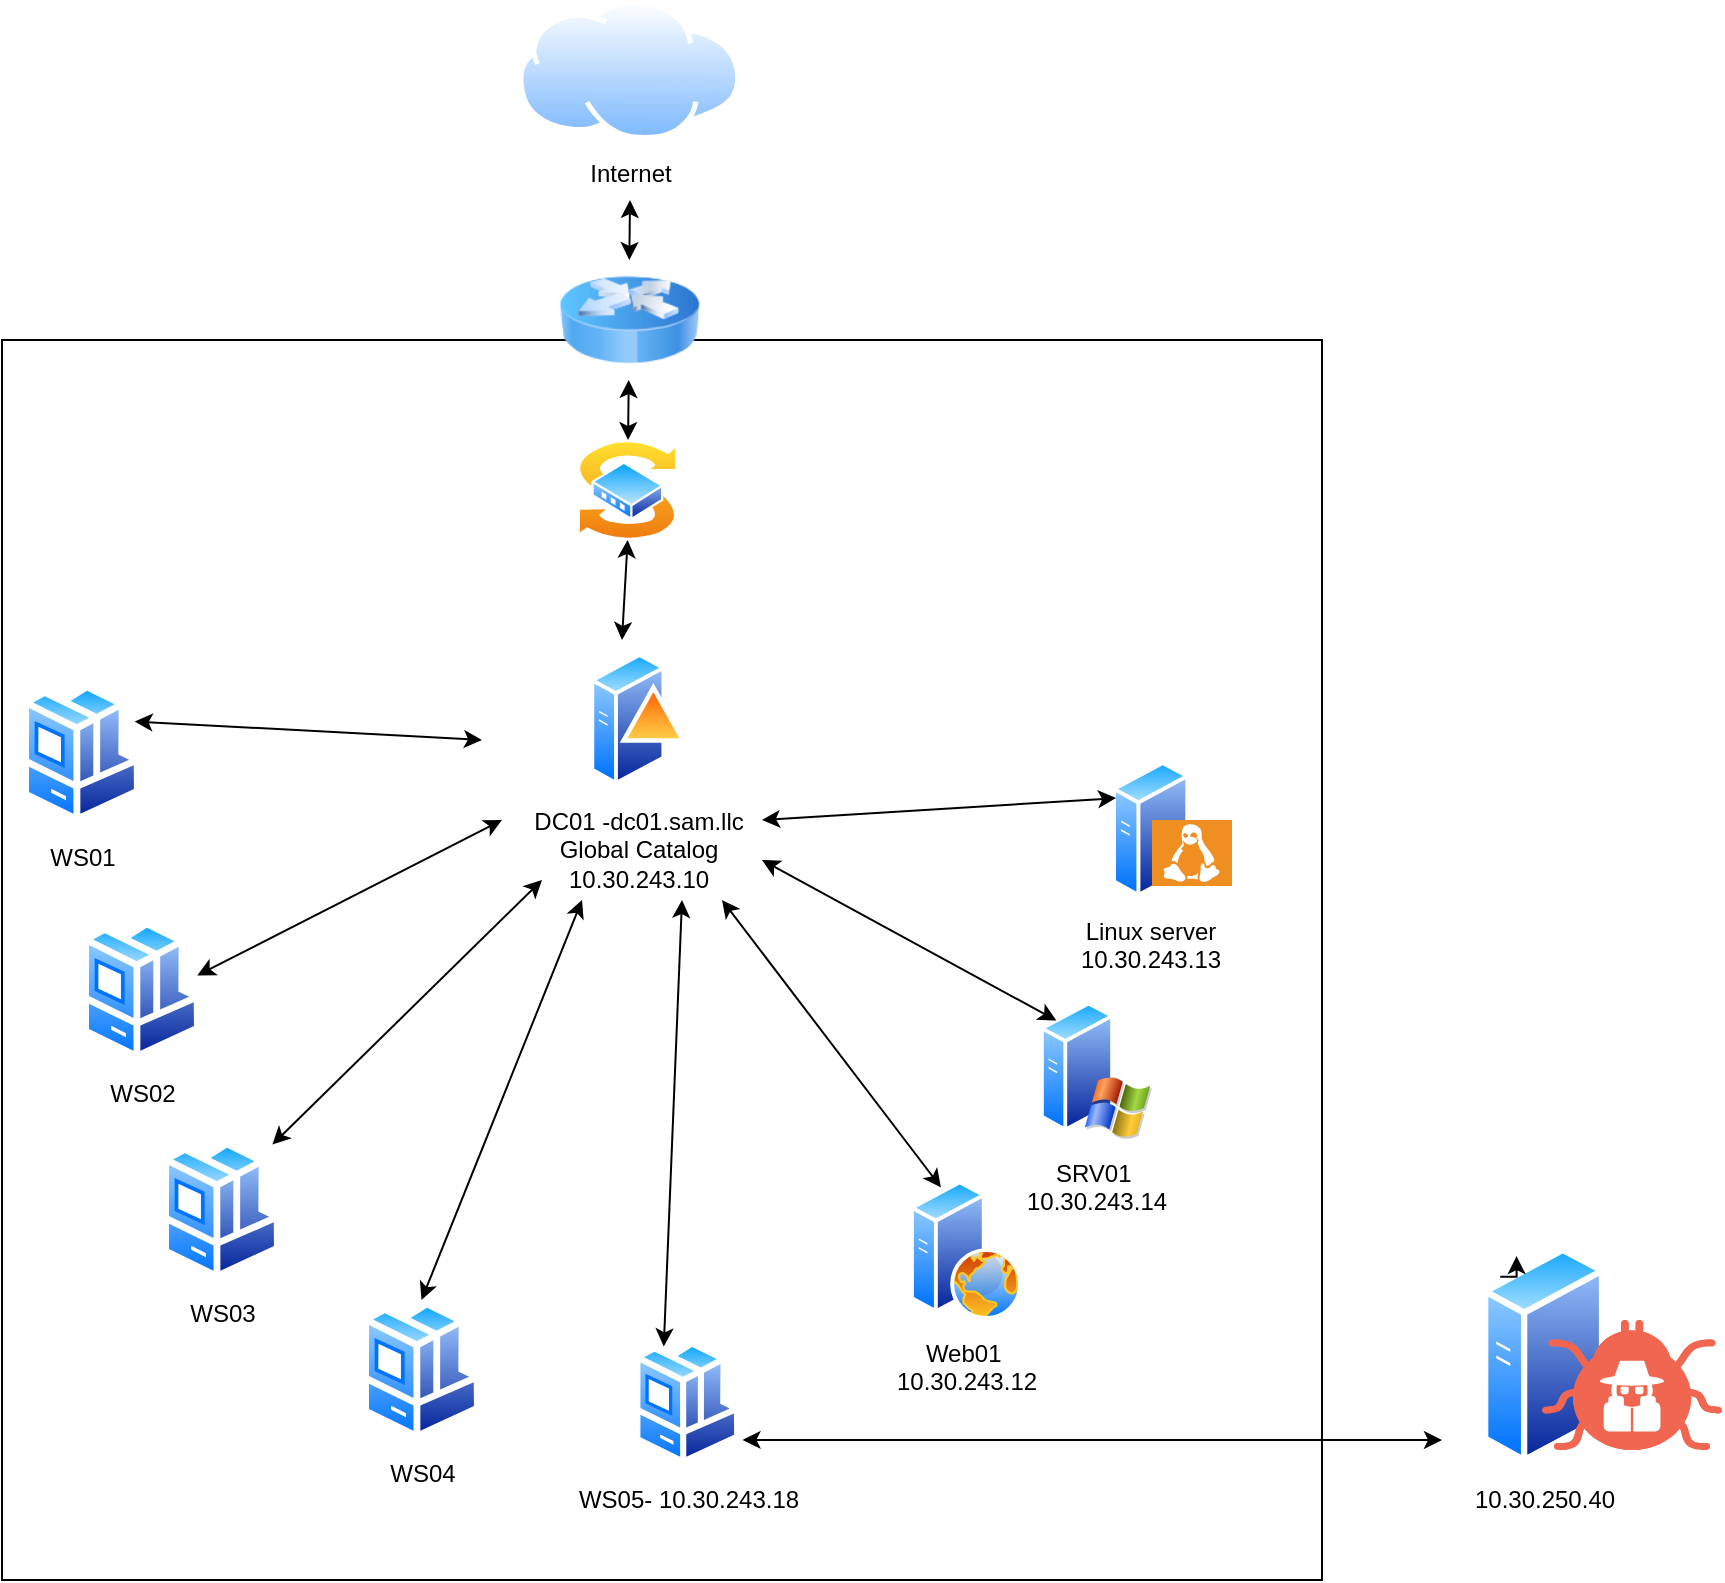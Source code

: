 <mxfile version="27.0.1">
  <diagram id="l8hXMBHkgcEJcSW0mbfh" name="Page-1">
    <mxGraphModel dx="1864" dy="696" grid="1" gridSize="10" guides="1" tooltips="1" connect="1" arrows="1" fold="1" page="1" pageScale="1" pageWidth="1169" pageHeight="827" math="0" shadow="0">
      <root>
        <mxCell id="0" />
        <mxCell id="1" parent="0" />
        <mxCell id="07V0SJCuCP9WHB_aUPou-1" value="DC01 -dc01.sam.llc&lt;div&gt;Global Catalog&lt;/div&gt;&lt;div&gt;10.30.243.10&lt;/div&gt;" style="image;aspect=fixed;perimeter=ellipsePerimeter;html=1;align=center;shadow=0;dashed=0;spacingTop=3;image=img/lib/active_directory/domain_controller.svg;" parent="1" vertex="1">
          <mxGeometry x="304.2" y="345" width="48.3" height="69" as="geometry" />
        </mxCell>
        <mxCell id="Dyzul8AylmX92G376tSa-7" value="&lt;div&gt;WS01&lt;/div&gt;&lt;div&gt;&lt;br&gt;&lt;/div&gt;" style="image;aspect=fixed;perimeter=ellipsePerimeter;html=1;align=center;shadow=0;dashed=0;spacingTop=3;image=img/lib/active_directory/workstation_client.svg;" parent="1" vertex="1">
          <mxGeometry x="20" y="361.5" width="59.5" height="70" as="geometry" />
        </mxCell>
        <mxCell id="Dyzul8AylmX92G376tSa-8" value="WS04" style="image;aspect=fixed;perimeter=ellipsePerimeter;html=1;align=center;shadow=0;dashed=0;spacingTop=3;image=img/lib/active_directory/workstation_client.svg;" parent="1" vertex="1">
          <mxGeometry x="190" y="670" width="59.5" height="70" as="geometry" />
        </mxCell>
        <mxCell id="Dyzul8AylmX92G376tSa-9" value="WS03" style="image;aspect=fixed;perimeter=ellipsePerimeter;html=1;align=center;shadow=0;dashed=0;spacingTop=3;image=img/lib/active_directory/workstation_client.svg;" parent="1" vertex="1">
          <mxGeometry x="90" y="590" width="59.51" height="70" as="geometry" />
        </mxCell>
        <mxCell id="Dyzul8AylmX92G376tSa-10" value="WS02" style="image;aspect=fixed;perimeter=ellipsePerimeter;html=1;align=center;shadow=0;dashed=0;spacingTop=3;image=img/lib/active_directory/workstation_client.svg;" parent="1" vertex="1">
          <mxGeometry x="50" y="480" width="59.51" height="70" as="geometry" />
        </mxCell>
        <mxCell id="Dyzul8AylmX92G376tSa-11" value="WS05- 10.30.243.18&lt;div&gt;&lt;br&gt;&lt;/div&gt;" style="image;aspect=fixed;perimeter=ellipsePerimeter;html=1;align=center;shadow=0;dashed=0;spacingTop=3;image=img/lib/active_directory/workstation_client.svg;" parent="1" vertex="1">
          <mxGeometry x="326.08" y="690" width="53.13" height="62.5" as="geometry" />
        </mxCell>
        <mxCell id="Dyzul8AylmX92G376tSa-13" value="Web01&amp;nbsp;&lt;div&gt;10.30.243.12&lt;div&gt;&lt;br&gt;&lt;/div&gt;&lt;/div&gt;" style="image;aspect=fixed;perimeter=ellipsePerimeter;html=1;align=center;shadow=0;dashed=0;spacingTop=3;image=img/lib/active_directory/web_server.svg;" parent="1" vertex="1">
          <mxGeometry x="464" y="610" width="56" height="70" as="geometry" />
        </mxCell>
        <mxCell id="0gUy5db2iox2PvPDTKhW-3" value="&lt;div&gt;SRV01&amp;nbsp;&lt;/div&gt;&lt;div&gt;10.30.243.14&lt;/div&gt;&lt;div&gt;&lt;br&gt;&lt;/div&gt;" style="image;aspect=fixed;perimeter=ellipsePerimeter;html=1;align=center;shadow=0;dashed=0;spacingTop=3;image=img/lib/active_directory/windows_server_2.svg;" parent="1" vertex="1">
          <mxGeometry x="529" y="520" width="56" height="70" as="geometry" />
        </mxCell>
        <mxCell id="J7TMBYNLolA9SviLK6Tb-7" value="" style="image;aspect=fixed;perimeter=ellipsePerimeter;html=1;align=center;shadow=0;dashed=0;spacingTop=3;image=img/lib/active_directory/switch.svg;" parent="1" vertex="1">
          <mxGeometry x="297.81" y="240" width="50" height="50" as="geometry" />
        </mxCell>
        <mxCell id="J7TMBYNLolA9SviLK6Tb-12" value="" style="endArrow=classic;startArrow=classic;html=1;rounded=0;" parent="1" source="J7TMBYNLolA9SviLK6Tb-7" target="J7TMBYNLolA9SviLK6Tb-6" edge="1">
          <mxGeometry width="50" height="50" relative="1" as="geometry">
            <mxPoint x="560" y="390" as="sourcePoint" />
            <mxPoint x="610" y="340" as="targetPoint" />
          </mxGeometry>
        </mxCell>
        <mxCell id="J7TMBYNLolA9SviLK6Tb-13" value="Linux server&lt;div&gt;10.30.243.13&lt;/div&gt;" style="image;aspect=fixed;perimeter=ellipsePerimeter;html=1;align=center;shadow=0;dashed=0;spacingTop=3;image=img/lib/active_directory/generic_server.svg;" parent="1" vertex="1">
          <mxGeometry x="565" y="400" width="38.64" height="69" as="geometry" />
        </mxCell>
        <mxCell id="Dyzul8AylmX92G376tSa-15" value="" style="shadow=0;dashed=0;html=1;strokeColor=none;fillColor=#EF8F21;labelPosition=center;verticalLabelPosition=bottom;verticalAlign=top;align=center;outlineConnect=0;shape=mxgraph.veeam.linux;" parent="1" vertex="1">
          <mxGeometry x="585" y="430" width="40" height="33" as="geometry" />
        </mxCell>
        <mxCell id="J7TMBYNLolA9SviLK6Tb-16" value="Internet" style="image;aspect=fixed;perimeter=ellipsePerimeter;html=1;align=center;shadow=0;dashed=0;spacingTop=3;image=img/lib/active_directory/internet_cloud.svg;" parent="1" vertex="1">
          <mxGeometry x="268.1" y="20" width="111.11" height="70" as="geometry" />
        </mxCell>
        <mxCell id="3M4dPkMK4fgBvt6_Ws8k-4" value="" style="endArrow=classic;startArrow=classic;html=1;rounded=0;exitX=1;exitY=0.25;exitDx=0;exitDy=0;" parent="1" source="Dyzul8AylmX92G376tSa-7" edge="1">
          <mxGeometry width="50" height="50" relative="1" as="geometry">
            <mxPoint x="570" y="480" as="sourcePoint" />
            <mxPoint x="250" y="390" as="targetPoint" />
          </mxGeometry>
        </mxCell>
        <mxCell id="3M4dPkMK4fgBvt6_Ws8k-5" value="" style="endArrow=classic;startArrow=classic;html=1;rounded=0;exitX=0.969;exitY=0.396;exitDx=0;exitDy=0;exitPerimeter=0;" parent="1" source="Dyzul8AylmX92G376tSa-10" edge="1">
          <mxGeometry width="50" height="50" relative="1" as="geometry">
            <mxPoint x="570" y="480" as="sourcePoint" />
            <mxPoint x="260" y="430" as="targetPoint" />
          </mxGeometry>
        </mxCell>
        <mxCell id="3M4dPkMK4fgBvt6_Ws8k-6" value="" style="endArrow=classic;startArrow=classic;html=1;rounded=0;exitX=0.25;exitY=0;exitDx=0;exitDy=0;" parent="1" source="Dyzul8AylmX92G376tSa-11" edge="1">
          <mxGeometry width="50" height="50" relative="1" as="geometry">
            <mxPoint x="570" y="480" as="sourcePoint" />
            <mxPoint x="350" y="470" as="targetPoint" />
          </mxGeometry>
        </mxCell>
        <mxCell id="3M4dPkMK4fgBvt6_Ws8k-7" value="" style="endArrow=classic;startArrow=classic;html=1;rounded=0;exitX=0.5;exitY=0;exitDx=0;exitDy=0;" parent="1" source="Dyzul8AylmX92G376tSa-8" edge="1">
          <mxGeometry width="50" height="50" relative="1" as="geometry">
            <mxPoint x="570" y="480" as="sourcePoint" />
            <mxPoint x="300" y="470" as="targetPoint" />
          </mxGeometry>
        </mxCell>
        <mxCell id="3M4dPkMK4fgBvt6_Ws8k-8" value="" style="endArrow=classic;startArrow=classic;html=1;rounded=0;exitX=0.927;exitY=0.033;exitDx=0;exitDy=0;exitPerimeter=0;" parent="1" source="Dyzul8AylmX92G376tSa-9" edge="1">
          <mxGeometry width="50" height="50" relative="1" as="geometry">
            <mxPoint x="570" y="480" as="sourcePoint" />
            <mxPoint x="280" y="460" as="targetPoint" />
          </mxGeometry>
        </mxCell>
        <mxCell id="3M4dPkMK4fgBvt6_Ws8k-10" value="" style="endArrow=classic;startArrow=classic;html=1;rounded=0;exitX=0.25;exitY=0;exitDx=0;exitDy=0;" parent="1" source="Dyzul8AylmX92G376tSa-13" edge="1">
          <mxGeometry width="50" height="50" relative="1" as="geometry">
            <mxPoint x="570" y="480" as="sourcePoint" />
            <mxPoint x="370" y="470" as="targetPoint" />
          </mxGeometry>
        </mxCell>
        <mxCell id="3M4dPkMK4fgBvt6_Ws8k-11" value="" style="endArrow=classic;startArrow=classic;html=1;rounded=0;exitX=0;exitY=0;exitDx=0;exitDy=0;" parent="1" source="0gUy5db2iox2PvPDTKhW-3" edge="1">
          <mxGeometry width="50" height="50" relative="1" as="geometry">
            <mxPoint x="570" y="480" as="sourcePoint" />
            <mxPoint x="390" y="450" as="targetPoint" />
          </mxGeometry>
        </mxCell>
        <mxCell id="3M4dPkMK4fgBvt6_Ws8k-12" value="" style="endArrow=classic;startArrow=classic;html=1;rounded=0;exitX=0;exitY=0.25;exitDx=0;exitDy=0;" parent="1" source="J7TMBYNLolA9SviLK6Tb-13" edge="1">
          <mxGeometry width="50" height="50" relative="1" as="geometry">
            <mxPoint x="570" y="480" as="sourcePoint" />
            <mxPoint x="390" y="430" as="targetPoint" />
          </mxGeometry>
        </mxCell>
        <mxCell id="3M4dPkMK4fgBvt6_Ws8k-21" value="" style="endArrow=classic;startArrow=classic;html=1;rounded=0;entryX=0.5;entryY=0;entryDx=0;entryDy=0;" parent="1" target="J7TMBYNLolA9SviLK6Tb-6" edge="1">
          <mxGeometry width="50" height="50" relative="1" as="geometry">
            <mxPoint x="324" y="120" as="sourcePoint" />
            <mxPoint x="620" y="180" as="targetPoint" />
          </mxGeometry>
        </mxCell>
        <mxCell id="IiKWSuY87YVJkNZZZcFY-8" value="" style="endArrow=classic;startArrow=classic;html=1;rounded=0;entryX=0.5;entryY=1;entryDx=0;entryDy=0;" edge="1" parent="1" target="J7TMBYNLolA9SviLK6Tb-7">
          <mxGeometry width="50" height="50" relative="1" as="geometry">
            <mxPoint x="320" y="340" as="sourcePoint" />
            <mxPoint x="530" y="180" as="targetPoint" />
          </mxGeometry>
        </mxCell>
        <mxCell id="IiKWSuY87YVJkNZZZcFY-10" value="" style="rounded=0;whiteSpace=wrap;html=1;fillColor=none;" vertex="1" parent="1">
          <mxGeometry x="10" y="190" width="660" height="620" as="geometry" />
        </mxCell>
        <mxCell id="J7TMBYNLolA9SviLK6Tb-6" value="" style="image;html=1;image=img/lib/clip_art/networking/Router_Icon_128x128.png" parent="1" vertex="1">
          <mxGeometry x="288.66" y="150" width="70" height="60" as="geometry" />
        </mxCell>
        <mxCell id="IiKWSuY87YVJkNZZZcFY-11" value="10.30.250.40" style="image;aspect=fixed;perimeter=ellipsePerimeter;html=1;align=center;shadow=0;dashed=0;spacingTop=3;image=img/lib/active_directory/generic_server.svg;" vertex="1" parent="1">
          <mxGeometry x="750" y="642.5" width="61.6" height="110" as="geometry" />
        </mxCell>
        <mxCell id="IiKWSuY87YVJkNZZZcFY-14" value="" style="verticalLabelPosition=bottom;sketch=0;html=1;fillColor=#F06650;strokeColor=#ffffff;verticalAlign=top;align=center;points=[];pointerEvents=1;shape=mxgraph.cisco_safe.compositeIcon;bgIcon=threat3;resIcon=mxgraph.cisco_safe.threat.threat_c3;" vertex="1" parent="1">
          <mxGeometry x="780" y="680" width="90" height="65" as="geometry" />
        </mxCell>
        <mxCell id="IiKWSuY87YVJkNZZZcFY-15" value="" style="endArrow=classic;startArrow=classic;html=1;rounded=0;entryX=0.561;entryY=0.887;entryDx=0;entryDy=0;entryPerimeter=0;" edge="1" parent="1" target="IiKWSuY87YVJkNZZZcFY-10">
          <mxGeometry width="50" height="50" relative="1" as="geometry">
            <mxPoint x="730" y="740" as="sourcePoint" />
            <mxPoint x="730" y="360" as="targetPoint" />
          </mxGeometry>
        </mxCell>
        <mxCell id="IiKWSuY87YVJkNZZZcFY-16" style="edgeStyle=orthogonalEdgeStyle;rounded=0;orthogonalLoop=1;jettySize=auto;html=1;exitX=0;exitY=0;exitDx=0;exitDy=0;entryX=0.25;entryY=0;entryDx=0;entryDy=0;" edge="1" parent="1" source="IiKWSuY87YVJkNZZZcFY-11" target="IiKWSuY87YVJkNZZZcFY-11">
          <mxGeometry relative="1" as="geometry" />
        </mxCell>
      </root>
    </mxGraphModel>
  </diagram>
</mxfile>
